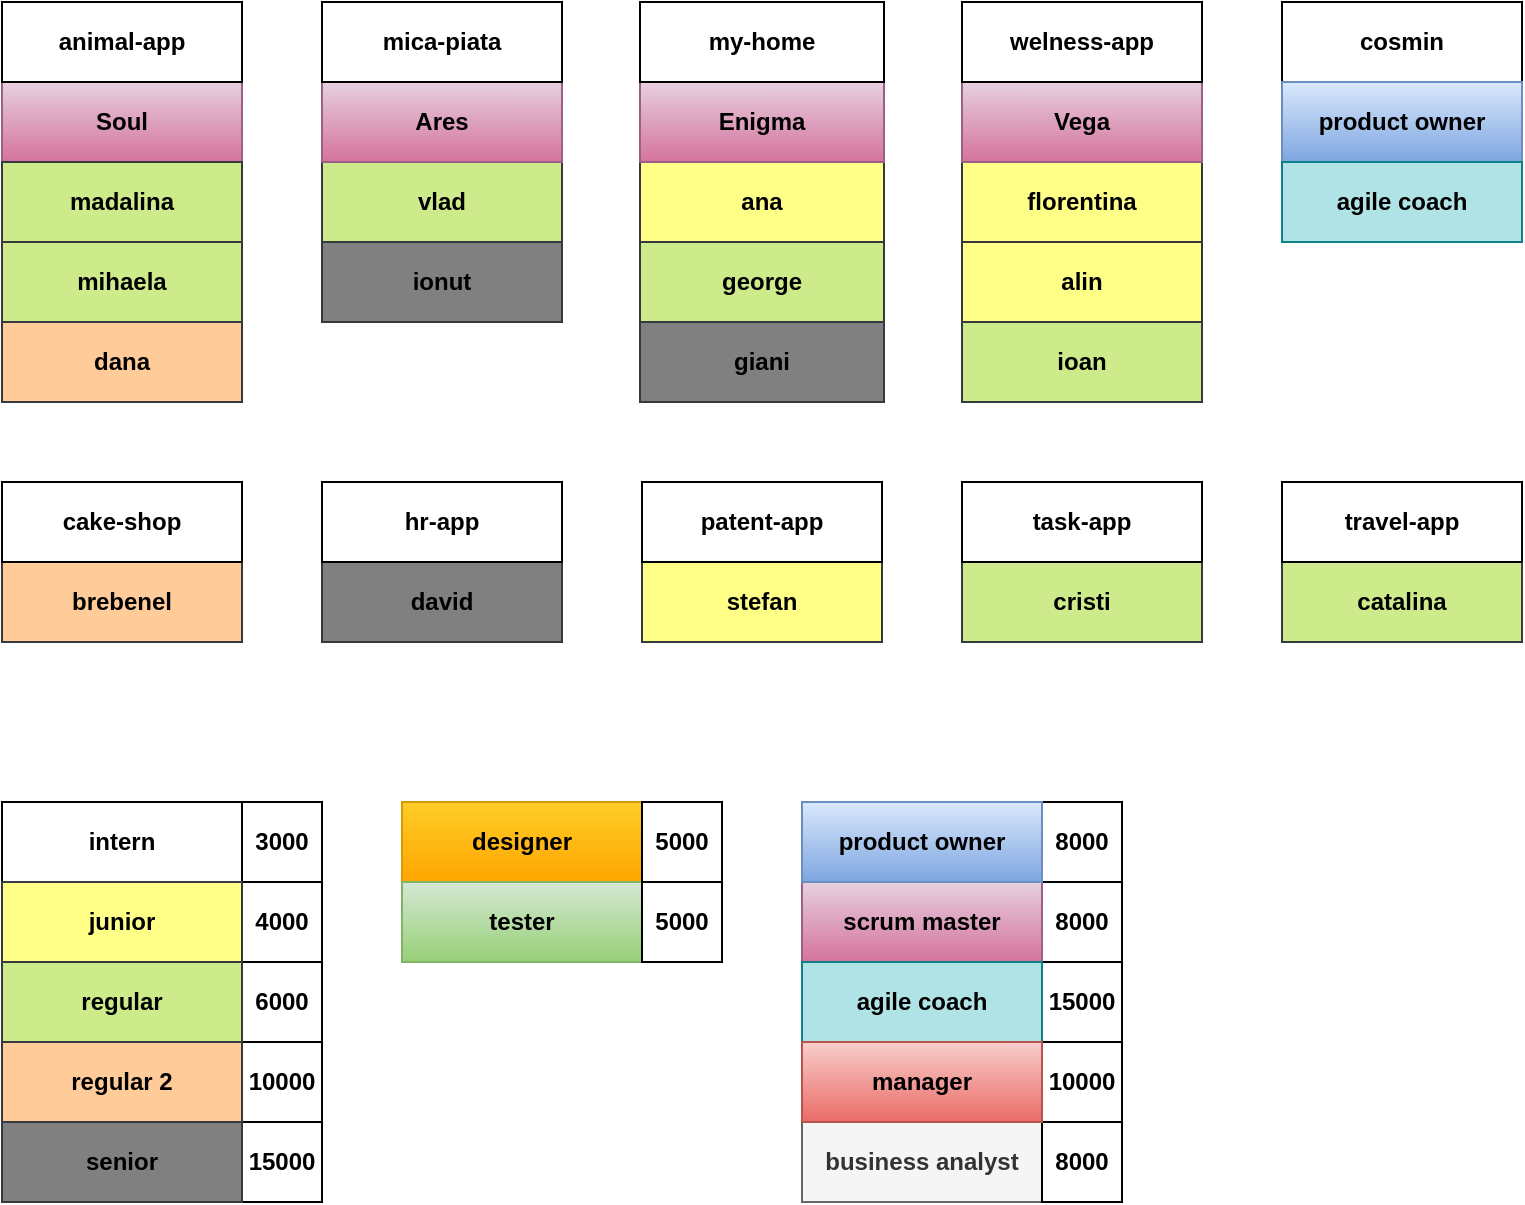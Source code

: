 <mxfile version="14.7.4" type="embed"><diagram id="mBz3AGuGxKc1HoNxblct" name="team"><mxGraphModel dx="1621" dy="847" grid="0" gridSize="10" guides="1" tooltips="1" connect="1" arrows="1" fold="1" page="1" pageScale="1" pageWidth="850" pageHeight="1100" math="0" shadow="0"><root><mxCell id="0"/><mxCell id="1" parent="0"/><mxCell id="26" value="" style="group" parent="1" vertex="1" connectable="0"><mxGeometry x="360" y="280" width="120" height="80" as="geometry"/></mxCell><mxCell id="27" value="stefan" style="rounded=0;whiteSpace=wrap;html=1;fillColor=#ffff88;strokeColor=#36393d;fontStyle=1" parent="26" vertex="1"><mxGeometry y="40" width="120.0" height="40" as="geometry"/></mxCell><mxCell id="28" value="patent-app" style="rounded=0;whiteSpace=wrap;html=1;fontStyle=1" parent="26" vertex="1"><mxGeometry width="120.0" height="40" as="geometry"/></mxCell><mxCell id="87" value="" style="group" parent="1" vertex="1" connectable="0"><mxGeometry x="680" y="280" width="120" height="80" as="geometry"/></mxCell><mxCell id="88" value="catalina" style="rounded=0;whiteSpace=wrap;html=1;fillColor=#cdeb8b;strokeColor=#36393d;fontStyle=1;" parent="87" vertex="1"><mxGeometry y="40" width="120.0" height="40" as="geometry"/></mxCell><mxCell id="89" value="travel-app" style="rounded=0;whiteSpace=wrap;html=1;fontStyle=1" parent="87" vertex="1"><mxGeometry width="120.0" height="40" as="geometry"/></mxCell><mxCell id="90" value="" style="group" parent="1" vertex="1" connectable="0"><mxGeometry x="520" y="280" width="120" height="80" as="geometry"/></mxCell><mxCell id="91" value="cristi" style="rounded=0;whiteSpace=wrap;html=1;fillColor=#cdeb8b;strokeColor=#36393d;fontStyle=1;" parent="90" vertex="1"><mxGeometry y="40" width="120.0" height="40" as="geometry"/></mxCell><mxCell id="92" value="task-app" style="rounded=0;whiteSpace=wrap;html=1;fontStyle=1" parent="90" vertex="1"><mxGeometry width="120.0" height="40" as="geometry"/></mxCell><mxCell id="93" value="" style="group" parent="1" vertex="1" connectable="0"><mxGeometry x="40" y="280" width="120" height="80" as="geometry"/></mxCell><mxCell id="94" value="brebenel" style="rounded=0;whiteSpace=wrap;html=1;strokeColor=#36393d;fontStyle=1;fillColor=#FFCC99;" parent="93" vertex="1"><mxGeometry y="40" width="120.0" height="40" as="geometry"/></mxCell><mxCell id="95" value="cake-shop" style="rounded=0;whiteSpace=wrap;html=1;fontStyle=1" parent="93" vertex="1"><mxGeometry width="120.0" height="40" as="geometry"/></mxCell><mxCell id="96" value="" style="group" parent="1" vertex="1" connectable="0"><mxGeometry x="200" y="280" width="120" height="80" as="geometry"/></mxCell><mxCell id="97" value="david" style="rounded=0;whiteSpace=wrap;html=1;strokeColor=#36393d;fontStyle=1;fillColor=#808080;" parent="96" vertex="1"><mxGeometry y="40" width="120" height="40" as="geometry"/></mxCell><mxCell id="98" value="hr-app" style="rounded=0;whiteSpace=wrap;html=1;fontStyle=1" parent="96" vertex="1"><mxGeometry width="120" height="40" as="geometry"/></mxCell><mxCell id="117" value="" style="group" parent="1" vertex="1" connectable="0"><mxGeometry x="200" y="40" width="120" height="160" as="geometry"/></mxCell><mxCell id="74" value="ionut" style="rounded=0;whiteSpace=wrap;html=1;strokeColor=#36393d;fontStyle=1;fillColor=#808080;" parent="117" vertex="1"><mxGeometry y="120" width="120" height="40" as="geometry"/></mxCell><mxCell id="75" value="vlad" style="rounded=0;whiteSpace=wrap;html=1;fillColor=#cdeb8b;strokeColor=#36393d;fontStyle=1;" parent="117" vertex="1"><mxGeometry y="80" width="120" height="40" as="geometry"/></mxCell><mxCell id="79" value="Ares" style="rounded=0;whiteSpace=wrap;html=1;fontStyle=1;gradientColor=#d5739d;fillColor=#e6d0de;strokeColor=#996185;" parent="117" vertex="1"><mxGeometry y="40" width="120" height="40" as="geometry"/></mxCell><mxCell id="83" value="mica-piata" style="rounded=0;whiteSpace=wrap;html=1;fontStyle=1" parent="117" vertex="1"><mxGeometry width="120" height="40" as="geometry"/></mxCell><mxCell id="118" value="" style="group" parent="1" vertex="1" connectable="0"><mxGeometry x="359" y="40" width="122" height="200" as="geometry"/></mxCell><mxCell id="71" value="giani" style="rounded=0;whiteSpace=wrap;html=1;strokeColor=#36393d;fontStyle=1;fillColor=#808080;" parent="118" vertex="1"><mxGeometry y="160" width="122" height="40" as="geometry"/></mxCell><mxCell id="72" value="george" style="rounded=0;whiteSpace=wrap;html=1;fillColor=#cdeb8b;strokeColor=#36393d;fontStyle=1;" parent="118" vertex="1"><mxGeometry y="120" width="122" height="40" as="geometry"/></mxCell><mxCell id="73" value="ana" style="rounded=0;whiteSpace=wrap;html=1;fillColor=#ffff88;strokeColor=#36393d;fontStyle=1" parent="118" vertex="1"><mxGeometry y="80" width="122" height="40" as="geometry"/></mxCell><mxCell id="78" value="Enigma" style="rounded=0;whiteSpace=wrap;html=1;fontStyle=1;gradientColor=#d5739d;fillColor=#e6d0de;strokeColor=#996185;" parent="118" vertex="1"><mxGeometry y="40" width="122" height="40" as="geometry"/></mxCell><mxCell id="82" value="my-home" style="rounded=0;whiteSpace=wrap;html=1;fontStyle=1" parent="118" vertex="1"><mxGeometry width="122" height="40" as="geometry"/></mxCell><mxCell id="119" value="" style="group" parent="1" vertex="1" connectable="0"><mxGeometry x="520" y="40" width="120" height="200" as="geometry"/></mxCell><mxCell id="68" value="florentina" style="rounded=0;whiteSpace=wrap;html=1;fillColor=#ffff88;strokeColor=#36393d;fontStyle=1" parent="119" vertex="1"><mxGeometry y="80" width="120.0" height="40" as="geometry"/></mxCell><mxCell id="69" value="ioan" style="rounded=0;whiteSpace=wrap;html=1;fillColor=#cdeb8b;strokeColor=#36393d;fontStyle=1;" parent="119" vertex="1"><mxGeometry y="160" width="120.0" height="40" as="geometry"/></mxCell><mxCell id="70" value="alin" style="rounded=0;whiteSpace=wrap;html=1;fillColor=#ffff88;strokeColor=#36393d;fontStyle=1" parent="119" vertex="1"><mxGeometry y="120" width="120.0" height="40" as="geometry"/></mxCell><mxCell id="77" value="Vega" style="rounded=0;whiteSpace=wrap;html=1;fontStyle=1;gradientColor=#d5739d;fillColor=#e6d0de;strokeColor=#996185;" parent="119" vertex="1"><mxGeometry y="40" width="120.0" height="40" as="geometry"/></mxCell><mxCell id="81" value="welness-app" style="rounded=0;whiteSpace=wrap;html=1;fontStyle=1" parent="119" vertex="1"><mxGeometry width="120.0" height="40" as="geometry"/></mxCell><mxCell id="146" value="" style="group" vertex="1" connectable="0" parent="1"><mxGeometry x="680" y="40" width="120" height="120" as="geometry"/></mxCell><mxCell id="120" value="" style="group;movable=0;resizable=0;rotatable=0;deletable=0;editable=0;connectable=0;" parent="146" vertex="1" connectable="0"><mxGeometry width="120" height="120" as="geometry"/></mxCell><mxCell id="53" value="cosmin" style="rounded=0;whiteSpace=wrap;html=1;fontStyle=1;" parent="146" vertex="1"><mxGeometry width="120" height="40" as="geometry"/></mxCell><mxCell id="144" value="product owner" style="rounded=0;whiteSpace=wrap;html=1;fillColor=#dae8fc;strokeColor=#6c8ebf;fontStyle=1;gradientColor=#7ea6e0;" vertex="1" parent="146"><mxGeometry y="40" width="120" height="40" as="geometry"/></mxCell><mxCell id="145" value="agile coach" style="rounded=0;whiteSpace=wrap;html=1;fillColor=#b0e3e6;strokeColor=#0e8088;fontStyle=1;" vertex="1" parent="146"><mxGeometry y="80" width="120.0" height="40" as="geometry"/></mxCell><mxCell id="147" value="" style="group" vertex="1" connectable="0" parent="1"><mxGeometry x="240" y="440" width="160" height="80" as="geometry"/></mxCell><mxCell id="56" value="designer" style="rounded=0;whiteSpace=wrap;html=1;fillColor=#ffcd28;strokeColor=#d79b00;fontStyle=1;gradientColor=#ffa500;" parent="147" vertex="1"><mxGeometry width="120" height="40" as="geometry"/></mxCell><mxCell id="57" value="5000" style="rounded=0;whiteSpace=wrap;html=1;fontStyle=1" parent="147" vertex="1"><mxGeometry x="120" width="40" height="40" as="geometry"/></mxCell><mxCell id="58" value="tester" style="rounded=0;whiteSpace=wrap;html=1;fillColor=#d5e8d4;strokeColor=#82b366;fontStyle=1;gradientColor=#97d077;" parent="147" vertex="1"><mxGeometry y="40" width="120" height="40" as="geometry"/></mxCell><mxCell id="59" value="5000" style="rounded=0;whiteSpace=wrap;html=1;fontStyle=1" parent="147" vertex="1"><mxGeometry x="120" y="40" width="40" height="40" as="geometry"/></mxCell><mxCell id="154" value="" style="group" vertex="1" connectable="0" parent="1"><mxGeometry x="40" y="40" width="120" height="200" as="geometry"/></mxCell><mxCell id="149" value="Soul" style="rounded=0;whiteSpace=wrap;html=1;fontStyle=1;gradientColor=#d5739d;fillColor=#e6d0de;strokeColor=#996185;" vertex="1" parent="154"><mxGeometry y="40" width="120" height="40" as="geometry"/></mxCell><mxCell id="150" value="madalina" style="rounded=0;whiteSpace=wrap;html=1;fillColor=#cdeb8b;strokeColor=#36393d;fontStyle=1;" vertex="1" parent="154"><mxGeometry y="80" width="120" height="40" as="geometry"/></mxCell><mxCell id="151" value="mihaela" style="rounded=0;whiteSpace=wrap;html=1;fillColor=#cdeb8b;strokeColor=#36393d;fontStyle=1;" vertex="1" parent="154"><mxGeometry y="120" width="120" height="40" as="geometry"/></mxCell><mxCell id="152" value="dana" style="rounded=0;whiteSpace=wrap;html=1;strokeColor=#36393d;fontStyle=1;fillColor=#FFCC99;" vertex="1" parent="154"><mxGeometry y="160" width="120" height="40" as="geometry"/></mxCell><mxCell id="153" value="animal-app" style="rounded=0;whiteSpace=wrap;html=1;fontStyle=1" vertex="1" parent="154"><mxGeometry width="120" height="40" as="geometry"/></mxCell><mxCell id="157" value="" style="group" vertex="1" connectable="0" parent="1"><mxGeometry x="40" y="440" width="160" height="200" as="geometry"/></mxCell><mxCell id="155" value="" style="group" vertex="1" connectable="0" parent="157"><mxGeometry x="120" width="40" height="200" as="geometry"/></mxCell><mxCell id="41" value="3000" style="rounded=0;whiteSpace=wrap;html=1;fontStyle=1" parent="155" vertex="1"><mxGeometry width="40" height="40" as="geometry"/></mxCell><mxCell id="42" value="4000" style="rounded=0;whiteSpace=wrap;html=1;fontStyle=1" parent="155" vertex="1"><mxGeometry y="40" width="40" height="40" as="geometry"/></mxCell><mxCell id="43" value="6000" style="rounded=0;whiteSpace=wrap;html=1;fontStyle=1" parent="155" vertex="1"><mxGeometry y="80" width="40" height="40" as="geometry"/></mxCell><mxCell id="44" value="15000" style="rounded=0;whiteSpace=wrap;html=1;fontStyle=1" parent="155" vertex="1"><mxGeometry y="160" width="40" height="40" as="geometry"/></mxCell><mxCell id="45" value="10000" style="rounded=0;whiteSpace=wrap;html=1;fontStyle=1" parent="155" vertex="1"><mxGeometry y="120" width="40" height="40" as="geometry"/></mxCell><mxCell id="2" value="intern" style="rounded=0;whiteSpace=wrap;html=1;fontStyle=1" parent="157" vertex="1"><mxGeometry width="120.0" height="40" as="geometry"/></mxCell><mxCell id="3" value="junior" style="rounded=0;whiteSpace=wrap;html=1;fillColor=#ffff88;strokeColor=#36393d;fontStyle=1" parent="157" vertex="1"><mxGeometry y="40" width="120.0" height="40" as="geometry"/></mxCell><mxCell id="4" value="senior" style="rounded=0;whiteSpace=wrap;html=1;strokeColor=#36393d;fontStyle=1;fillColor=#808080;" parent="157" vertex="1"><mxGeometry y="160" width="120.0" height="40" as="geometry"/></mxCell><mxCell id="5" value="regular" style="rounded=0;whiteSpace=wrap;html=1;fillColor=#cdeb8b;strokeColor=#36393d;fontStyle=1;" parent="157" vertex="1"><mxGeometry y="80" width="120.0" height="40" as="geometry"/></mxCell><mxCell id="6" value="regular 2" style="rounded=0;whiteSpace=wrap;html=1;strokeColor=#36393d;fontStyle=1;fillColor=#FFCC99;" parent="157" vertex="1"><mxGeometry y="120" width="120.0" height="40" as="geometry"/></mxCell><mxCell id="158" value="" style="group" vertex="1" connectable="0" parent="1"><mxGeometry x="440" y="440" width="160" height="200" as="geometry"/></mxCell><mxCell id="133" value="business analyst" style="rounded=0;whiteSpace=wrap;html=1;fillColor=#f5f5f5;strokeColor=#666666;fontStyle=1;fontColor=#333333;" parent="158" vertex="1"><mxGeometry y="160" width="120.0" height="40" as="geometry"/></mxCell><mxCell id="134" value="8000" style="rounded=0;whiteSpace=wrap;html=1;fontStyle=1" parent="158" vertex="1"><mxGeometry x="120" y="160" width="40" height="40" as="geometry"/></mxCell><mxCell id="139" value="8000" style="rounded=0;whiteSpace=wrap;html=1;fontStyle=1" vertex="1" parent="158"><mxGeometry x="120" width="40" height="40" as="geometry"/></mxCell><mxCell id="140" value="8000" style="rounded=0;whiteSpace=wrap;html=1;fontStyle=1" vertex="1" parent="158"><mxGeometry x="120" y="40" width="40" height="40" as="geometry"/></mxCell><mxCell id="141" value="10000" style="rounded=0;whiteSpace=wrap;html=1;fontStyle=1" vertex="1" parent="158"><mxGeometry x="120" y="120" width="40" height="40" as="geometry"/></mxCell><mxCell id="142" value="15000" style="rounded=0;whiteSpace=wrap;html=1;fontStyle=1" vertex="1" parent="158"><mxGeometry x="120" y="80" width="40" height="40" as="geometry"/></mxCell><mxCell id="136" value="scrum master" style="rounded=0;whiteSpace=wrap;html=1;fillColor=#e6d0de;strokeColor=#996185;fontStyle=1;gradientColor=#d5739d;" vertex="1" parent="158"><mxGeometry y="40" width="120.0" height="40" as="geometry"/></mxCell><mxCell id="138" value="agile coach" style="rounded=0;whiteSpace=wrap;html=1;fillColor=#b0e3e6;strokeColor=#0e8088;fontStyle=1;" vertex="1" parent="158"><mxGeometry y="80" width="120.0" height="40" as="geometry"/></mxCell><mxCell id="137" value="manager" style="rounded=0;whiteSpace=wrap;html=1;fillColor=#f8cecc;strokeColor=#b85450;fontStyle=1;gradientColor=#ea6b66;" vertex="1" parent="158"><mxGeometry y="120" width="120.0" height="40" as="geometry"/></mxCell><mxCell id="143" value="product owner" style="rounded=0;whiteSpace=wrap;html=1;fillColor=#dae8fc;strokeColor=#6c8ebf;fontStyle=1;gradientColor=#7ea6e0;" vertex="1" parent="158"><mxGeometry width="120" height="40" as="geometry"/></mxCell></root></mxGraphModel></diagram></mxfile>